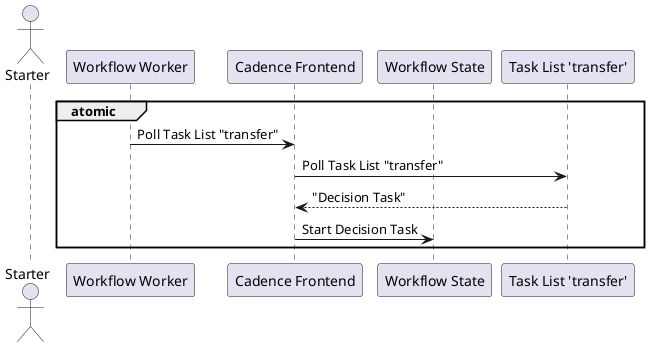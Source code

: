 @startuml
actor Starter
participant Starter order 10
participant "Workflow Worker" order 15
participant "Cadence Frontend" order 20
participant "Workflow State" order 30
participant "Task List 'transfer'" order 40
group atomic
  "Workflow Worker" -> "Cadence Frontend" : Poll Task List "transfer"
  "Cadence Frontend" -> "Task List 'transfer'": Poll Task List "transfer"
  return "Decision Task"
  "Cadence Frontend" -> "Workflow State": Start Decision Task
end
@enduml